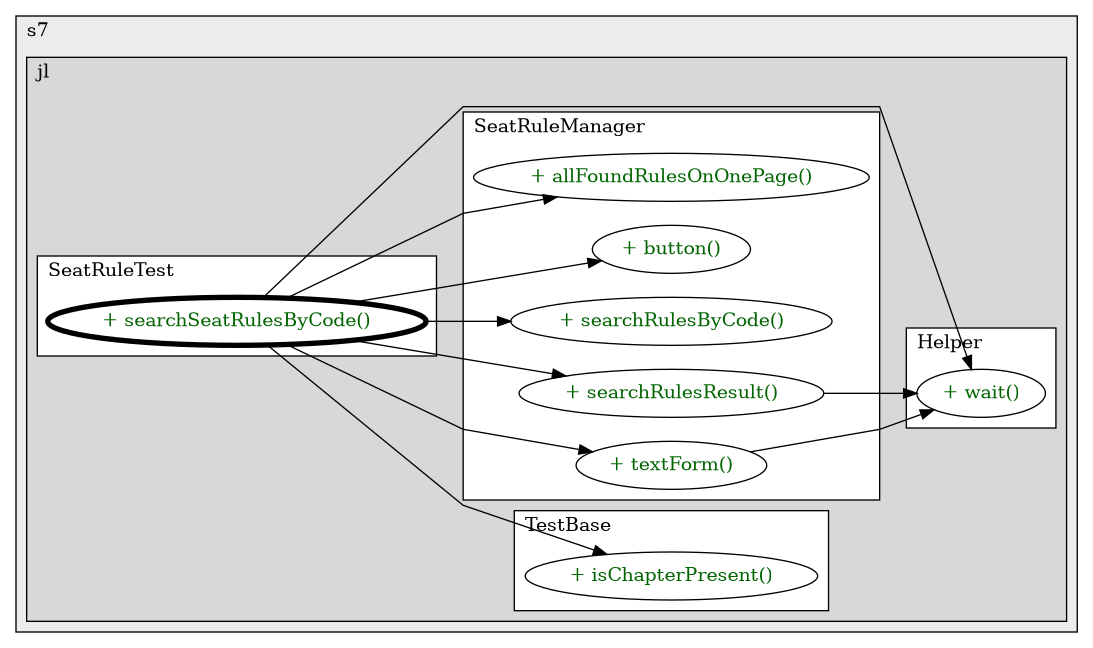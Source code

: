 @startuml

/' diagram meta data start
config=CallConfiguration;
{
  "rootMethod": "aero.s7.jl.autotest.ui.SeatRuleTest#searchSeatRulesByCode()",
  "projectClassification": {
    "searchMode": "OpenProject", // OpenProject, AllProjects
    "includedProjects": "",
    "pathEndKeywords": "*.impl",
    "isClientPath": "",
    "isClientName": "",
    "isTestPath": "",
    "isTestName": "",
    "isMappingPath": "",
    "isMappingName": "",
    "isDataAccessPath": "",
    "isDataAccessName": "",
    "isDataStructurePath": "",
    "isDataStructureName": "",
    "isInterfaceStructuresPath": "",
    "isInterfaceStructuresName": "",
    "isEntryPointPath": "",
    "isEntryPointName": "",
    "treatFinalFieldsAsMandatory": false
  },
  "graphRestriction": {
    "classPackageExcludeFilter": "",
    "classPackageIncludeFilter": "",
    "classNameExcludeFilter": "",
    "classNameIncludeFilter": "",
    "methodNameExcludeFilter": "",
    "methodNameIncludeFilter": "",
    "removeByInheritance": "", // inheritance/annotation based filtering is done in a second step
    "removeByAnnotation": "",
    "removeByClassPackage": "", // cleanup the graph after inheritance/annotation based filtering is done
    "removeByClassName": "",
    "cutMappings": false,
    "cutEnum": true,
    "cutTests": true,
    "cutClient": true,
    "cutDataAccess": true,
    "cutInterfaceStructures": true,
    "cutDataStructures": true,
    "cutGetterAndSetter": true,
    "cutConstructors": true
  },
  "graphTraversal": {
    "forwardDepth": 3,
    "backwardDepth": 3,
    "classPackageExcludeFilter": "",
    "classPackageIncludeFilter": "",
    "classNameExcludeFilter": "",
    "classNameIncludeFilter": "",
    "methodNameExcludeFilter": "",
    "methodNameIncludeFilter": "",
    "hideMappings": false,
    "hideDataStructures": false,
    "hidePrivateMethods": true,
    "hideInterfaceCalls": true, // indirection: implementation -> interface (is hidden) -> implementation
    "onlyShowApplicationEntryPoints": false, // root node is included
    "useMethodCallsForStructureDiagram": "ForwardOnly" // ForwardOnly, BothDirections, No
  },
  "details": {
    "aggregation": "GroupByClass", // ByClass, GroupByClass, None
    "showMethodParametersTypes": false,
    "showMethodParametersNames": false,
    "showMethodReturnType": false,
    "showPackageLevels": 2,
    "showCallOrder": false,
    "edgeMode": "MethodsOnly", // TypesOnly, MethodsOnly, TypesAndMethods, MethodsAndDirectTypeUsage
    "showDetailedClassStructure": false
  },
  "rootClass": "aero.s7.jl.autotest.ui.SeatRuleTest",
  "extensionCallbackMethod": "" // qualified.class.name#methodName - signature: public static String method(String)
}
diagram meta data end '/



digraph g {
    rankdir="LR"
    splines=polyline
    

'nodes 
subgraph cluster_3620 { 
   	label=s7
	labeljust=l
	fillcolor="#ececec"
	style=filled
   
   subgraph cluster_107891020 { 
   	label=jl
	labeljust=l
	fillcolor="#d8d8d8"
	style=filled
   
   subgraph cluster_1342945425 { 
   	label=SeatRuleTest
	labeljust=l
	fillcolor=white
	style=filled
   
   SeatRuleTest363134990XXXsearchSeatRulesByCode0[
	label="+ searchSeatRulesByCode()"
	style=filled
	fillcolor=white
	tooltip="SeatRuleTest

null"
	penwidth=4
	fontcolor=darkgreen
];
} 

subgraph cluster_1611793064 { 
   	label=TestBase
	labeljust=l
	fillcolor=white
	style=filled
   
   TestBase635845705XXXisChapterPresent1808118735[
	label="+ isChapterPresent()"
	style=filled
	fillcolor=white
	tooltip="TestBase

null"
	fontcolor=darkgreen
];
} 

subgraph cluster_2103950416 { 
   	label=SeatRuleManager
	labeljust=l
	fillcolor=white
	style=filled
   
   SeatRuleManager363134990XXXallFoundRulesOnOnePage104431[
	label="+ allFoundRulesOnOnePage()"
	style=filled
	fillcolor=white
	tooltip="SeatRuleManager

null"
	fontcolor=darkgreen
];

SeatRuleManager363134990XXXbutton1808118735[
	label="+ button()"
	style=filled
	fillcolor=white
	tooltip="SeatRuleManager

null"
	fontcolor=darkgreen
];

SeatRuleManager363134990XXXsearchRulesByCode0[
	label="+ searchRulesByCode()"
	style=filled
	fillcolor=white
	tooltip="SeatRuleManager

null"
	fontcolor=darkgreen
];

SeatRuleManager363134990XXXsearchRulesResult0[
	label="+ searchRulesResult()"
	style=filled
	fillcolor=white
	tooltip="SeatRuleManager

null"
	fontcolor=darkgreen
];

SeatRuleManager363134990XXXtextForm2013066710[
	label="+ textForm()"
	style=filled
	fillcolor=white
	tooltip="SeatRuleManager

null"
	fontcolor=darkgreen
];
} 

subgraph cluster_216944365 { 
   	label=Helper
	labeljust=l
	fillcolor=white
	style=filled
   
   Helper635845705XXXwait104431[
	label="+ wait()"
	style=filled
	fillcolor=white
	tooltip="Helper

null"
	fontcolor=darkgreen
];
} 
} 
} 

'edges    
SeatRuleManager363134990XXXsearchRulesResult0 -> Helper635845705XXXwait104431;
SeatRuleManager363134990XXXtextForm2013066710 -> Helper635845705XXXwait104431;
SeatRuleTest363134990XXXsearchSeatRulesByCode0 -> Helper635845705XXXwait104431;
SeatRuleTest363134990XXXsearchSeatRulesByCode0 -> SeatRuleManager363134990XXXallFoundRulesOnOnePage104431;
SeatRuleTest363134990XXXsearchSeatRulesByCode0 -> SeatRuleManager363134990XXXbutton1808118735;
SeatRuleTest363134990XXXsearchSeatRulesByCode0 -> SeatRuleManager363134990XXXsearchRulesByCode0;
SeatRuleTest363134990XXXsearchSeatRulesByCode0 -> SeatRuleManager363134990XXXsearchRulesResult0;
SeatRuleTest363134990XXXsearchSeatRulesByCode0 -> SeatRuleManager363134990XXXtextForm2013066710;
SeatRuleTest363134990XXXsearchSeatRulesByCode0 -> TestBase635845705XXXisChapterPresent1808118735;
    
}
@enduml